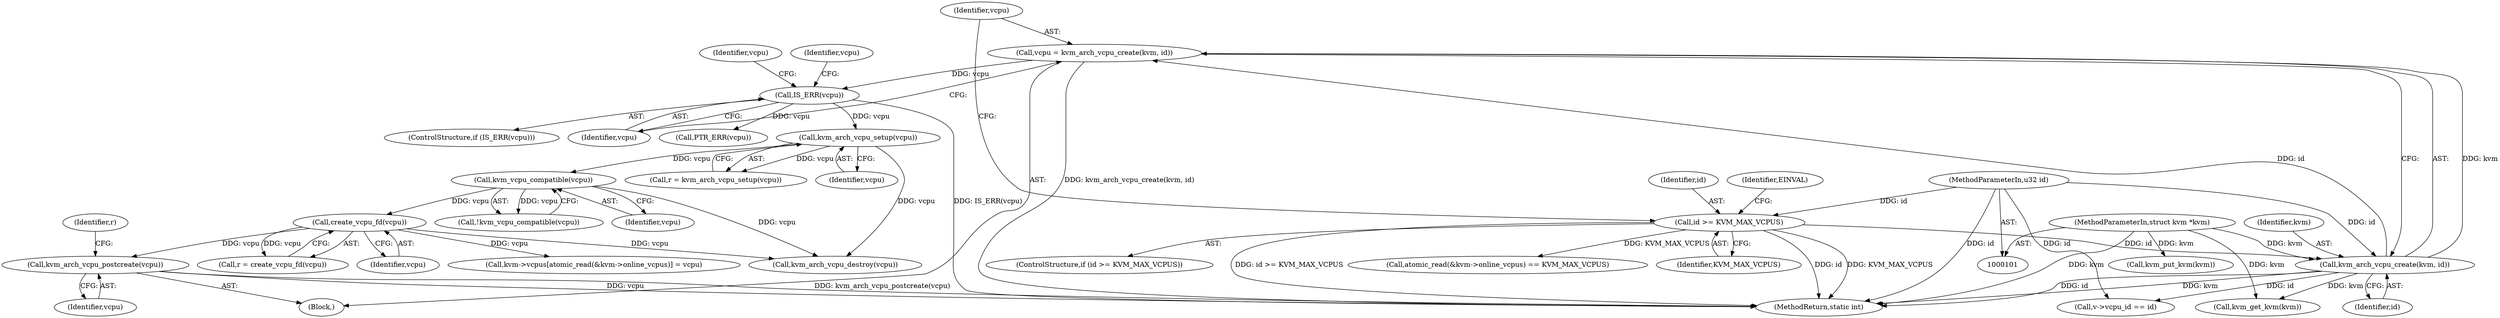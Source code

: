digraph "0_linux_338c7dbadd2671189cec7faf64c84d01071b3f96@API" {
"1000227" [label="(Call,kvm_arch_vcpu_postcreate(vcpu))"];
"1000195" [label="(Call,create_vcpu_fd(vcpu))"];
"1000147" [label="(Call,kvm_vcpu_compatible(vcpu))"];
"1000135" [label="(Call,kvm_arch_vcpu_setup(vcpu))"];
"1000121" [label="(Call,IS_ERR(vcpu))"];
"1000115" [label="(Call,vcpu = kvm_arch_vcpu_create(kvm, id))"];
"1000117" [label="(Call,kvm_arch_vcpu_create(kvm, id))"];
"1000102" [label="(MethodParameterIn,struct kvm *kvm)"];
"1000109" [label="(Call,id >= KVM_MAX_VCPUS)"];
"1000103" [label="(MethodParameterIn,u32 id)"];
"1000129" [label="(Identifier,vcpu)"];
"1000238" [label="(Call,kvm_arch_vcpu_destroy(vcpu))"];
"1000125" [label="(Identifier,vcpu)"];
"1000104" [label="(Block,)"];
"1000195" [label="(Call,create_vcpu_fd(vcpu))"];
"1000202" [label="(Call,kvm_put_kvm(kvm))"];
"1000115" [label="(Call,vcpu = kvm_arch_vcpu_create(kvm, id))"];
"1000136" [label="(Identifier,vcpu)"];
"1000191" [label="(Call,kvm_get_kvm(kvm))"];
"1000108" [label="(ControlStructure,if (id >= KVM_MAX_VCPUS))"];
"1000230" [label="(Identifier,r)"];
"1000116" [label="(Identifier,vcpu)"];
"1000227" [label="(Call,kvm_arch_vcpu_postcreate(vcpu))"];
"1000228" [label="(Identifier,vcpu)"];
"1000119" [label="(Identifier,id)"];
"1000133" [label="(Call,r = kvm_arch_vcpu_setup(vcpu))"];
"1000170" [label="(Call,v->vcpu_id == id)"];
"1000156" [label="(Call,atomic_read(&kvm->online_vcpus) == KVM_MAX_VCPUS)"];
"1000196" [label="(Identifier,vcpu)"];
"1000135" [label="(Call,kvm_arch_vcpu_setup(vcpu))"];
"1000121" [label="(Call,IS_ERR(vcpu))"];
"1000117" [label="(Call,kvm_arch_vcpu_create(kvm, id))"];
"1000110" [label="(Identifier,id)"];
"1000148" [label="(Identifier,vcpu)"];
"1000111" [label="(Identifier,KVM_MAX_VCPUS)"];
"1000120" [label="(ControlStructure,if (IS_ERR(vcpu)))"];
"1000124" [label="(Call,PTR_ERR(vcpu))"];
"1000242" [label="(MethodReturn,static int)"];
"1000146" [label="(Call,!kvm_vcpu_compatible(vcpu))"];
"1000102" [label="(MethodParameterIn,struct kvm *kvm)"];
"1000103" [label="(MethodParameterIn,u32 id)"];
"1000122" [label="(Identifier,vcpu)"];
"1000114" [label="(Identifier,EINVAL)"];
"1000109" [label="(Call,id >= KVM_MAX_VCPUS)"];
"1000193" [label="(Call,r = create_vcpu_fd(vcpu))"];
"1000118" [label="(Identifier,kvm)"];
"1000147" [label="(Call,kvm_vcpu_compatible(vcpu))"];
"1000205" [label="(Call,kvm->vcpus[atomic_read(&kvm->online_vcpus)] = vcpu)"];
"1000227" -> "1000104"  [label="AST: "];
"1000227" -> "1000228"  [label="CFG: "];
"1000228" -> "1000227"  [label="AST: "];
"1000230" -> "1000227"  [label="CFG: "];
"1000227" -> "1000242"  [label="DDG: kvm_arch_vcpu_postcreate(vcpu)"];
"1000227" -> "1000242"  [label="DDG: vcpu"];
"1000195" -> "1000227"  [label="DDG: vcpu"];
"1000195" -> "1000193"  [label="AST: "];
"1000195" -> "1000196"  [label="CFG: "];
"1000196" -> "1000195"  [label="AST: "];
"1000193" -> "1000195"  [label="CFG: "];
"1000195" -> "1000193"  [label="DDG: vcpu"];
"1000147" -> "1000195"  [label="DDG: vcpu"];
"1000195" -> "1000205"  [label="DDG: vcpu"];
"1000195" -> "1000238"  [label="DDG: vcpu"];
"1000147" -> "1000146"  [label="AST: "];
"1000147" -> "1000148"  [label="CFG: "];
"1000148" -> "1000147"  [label="AST: "];
"1000146" -> "1000147"  [label="CFG: "];
"1000147" -> "1000146"  [label="DDG: vcpu"];
"1000135" -> "1000147"  [label="DDG: vcpu"];
"1000147" -> "1000238"  [label="DDG: vcpu"];
"1000135" -> "1000133"  [label="AST: "];
"1000135" -> "1000136"  [label="CFG: "];
"1000136" -> "1000135"  [label="AST: "];
"1000133" -> "1000135"  [label="CFG: "];
"1000135" -> "1000133"  [label="DDG: vcpu"];
"1000121" -> "1000135"  [label="DDG: vcpu"];
"1000135" -> "1000238"  [label="DDG: vcpu"];
"1000121" -> "1000120"  [label="AST: "];
"1000121" -> "1000122"  [label="CFG: "];
"1000122" -> "1000121"  [label="AST: "];
"1000125" -> "1000121"  [label="CFG: "];
"1000129" -> "1000121"  [label="CFG: "];
"1000121" -> "1000242"  [label="DDG: IS_ERR(vcpu)"];
"1000115" -> "1000121"  [label="DDG: vcpu"];
"1000121" -> "1000124"  [label="DDG: vcpu"];
"1000115" -> "1000104"  [label="AST: "];
"1000115" -> "1000117"  [label="CFG: "];
"1000116" -> "1000115"  [label="AST: "];
"1000117" -> "1000115"  [label="AST: "];
"1000122" -> "1000115"  [label="CFG: "];
"1000115" -> "1000242"  [label="DDG: kvm_arch_vcpu_create(kvm, id)"];
"1000117" -> "1000115"  [label="DDG: kvm"];
"1000117" -> "1000115"  [label="DDG: id"];
"1000117" -> "1000119"  [label="CFG: "];
"1000118" -> "1000117"  [label="AST: "];
"1000119" -> "1000117"  [label="AST: "];
"1000117" -> "1000242"  [label="DDG: kvm"];
"1000117" -> "1000242"  [label="DDG: id"];
"1000102" -> "1000117"  [label="DDG: kvm"];
"1000109" -> "1000117"  [label="DDG: id"];
"1000103" -> "1000117"  [label="DDG: id"];
"1000117" -> "1000170"  [label="DDG: id"];
"1000117" -> "1000191"  [label="DDG: kvm"];
"1000102" -> "1000101"  [label="AST: "];
"1000102" -> "1000242"  [label="DDG: kvm"];
"1000102" -> "1000191"  [label="DDG: kvm"];
"1000102" -> "1000202"  [label="DDG: kvm"];
"1000109" -> "1000108"  [label="AST: "];
"1000109" -> "1000111"  [label="CFG: "];
"1000110" -> "1000109"  [label="AST: "];
"1000111" -> "1000109"  [label="AST: "];
"1000114" -> "1000109"  [label="CFG: "];
"1000116" -> "1000109"  [label="CFG: "];
"1000109" -> "1000242"  [label="DDG: id"];
"1000109" -> "1000242"  [label="DDG: KVM_MAX_VCPUS"];
"1000109" -> "1000242"  [label="DDG: id >= KVM_MAX_VCPUS"];
"1000103" -> "1000109"  [label="DDG: id"];
"1000109" -> "1000156"  [label="DDG: KVM_MAX_VCPUS"];
"1000103" -> "1000101"  [label="AST: "];
"1000103" -> "1000242"  [label="DDG: id"];
"1000103" -> "1000170"  [label="DDG: id"];
}
